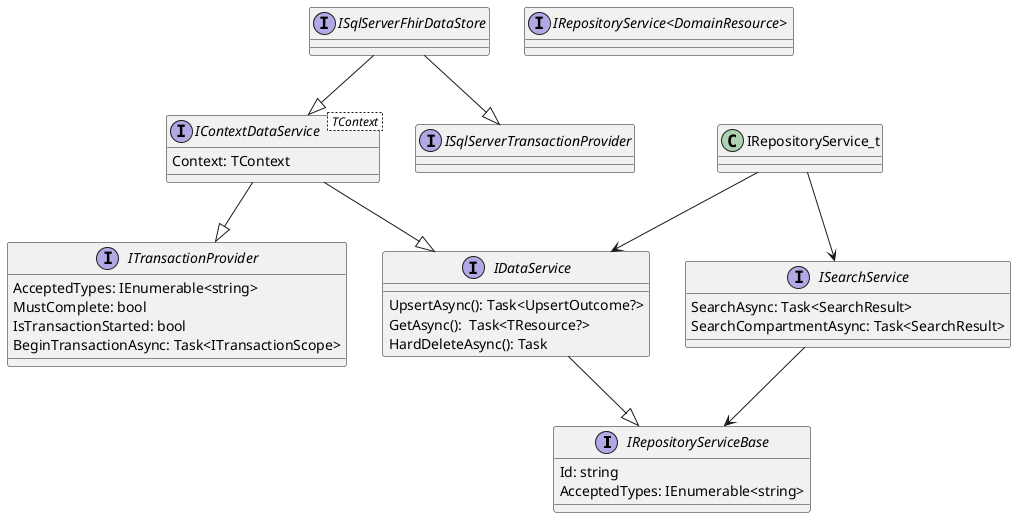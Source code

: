 @startuml

interface IRepositoryServiceBase{
    Id: string
    AcceptedTypes: IEnumerable<string>
}

interface IDataService {
    UpsertAsync(): Task<UpsertOutcome?>
    GetAsync():  Task<TResource?>
    HardDeleteAsync(): Task
}

interface ITransactionProvider {
    AcceptedTypes: IEnumerable<string> 
    MustComplete: bool
    IsTransactionStarted: bool
    BeginTransactionAsync: Task<ITransactionScope>
}

interface IContextDataService< TContext > {
    Context: TContext
}
interface ISqlServerTransactionProvider{

}
interface ISqlServerFhirDataStore{
}

interface  ISearchService {
    SearchAsync: Task<SearchResult>
    SearchCompartmentAsync: Task<SearchResult>
}

interface IRepositoryService as "IRepositoryService<DomainResource> " {

}
interface IRepositoryService {

}

IContextDataService -d-|> ITransactionProvider
IContextDataService -d-|> IDataService
ISqlServerFhirDataStore -d-|> IContextDataService
ISqlServerFhirDataStore -d-|> ISqlServerTransactionProvider
IDataService -d-|> IRepositoryServiceBase
ISearchService -d->IRepositoryServiceBase
IRepositoryService_t -d-> ISearchService
IRepositoryService_t -d-> IDataService
@enduml
